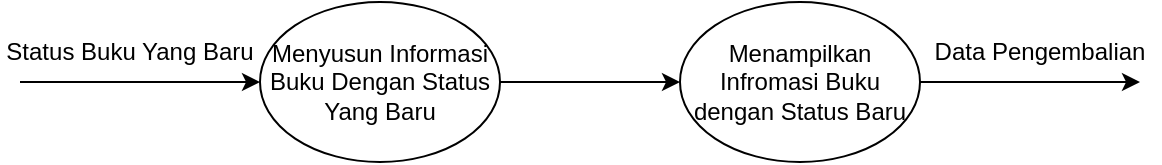 <mxfile version="24.4.0" type="github">
  <diagram name="Page-1" id="reGj1-QYna-Ltqa6kE-x">
    <mxGraphModel dx="1134" dy="649" grid="1" gridSize="10" guides="1" tooltips="1" connect="1" arrows="1" fold="1" page="1" pageScale="1" pageWidth="850" pageHeight="1100" math="0" shadow="0">
      <root>
        <mxCell id="0" />
        <mxCell id="1" parent="0" />
        <mxCell id="vihW_l98AV0LsORb0lkp-5" style="edgeStyle=orthogonalEdgeStyle;rounded=0;orthogonalLoop=1;jettySize=auto;html=1;entryX=0;entryY=0.5;entryDx=0;entryDy=0;" edge="1" parent="1" source="vihW_l98AV0LsORb0lkp-1" target="vihW_l98AV0LsORb0lkp-4">
          <mxGeometry relative="1" as="geometry" />
        </mxCell>
        <mxCell id="vihW_l98AV0LsORb0lkp-1" value="Menyusun Informasi Buku Dengan Status Yang Baru" style="ellipse;whiteSpace=wrap;html=1;" vertex="1" parent="1">
          <mxGeometry x="160" y="200" width="120" height="80" as="geometry" />
        </mxCell>
        <mxCell id="vihW_l98AV0LsORb0lkp-2" value="" style="endArrow=classic;html=1;rounded=0;" edge="1" parent="1" target="vihW_l98AV0LsORb0lkp-1">
          <mxGeometry width="50" height="50" relative="1" as="geometry">
            <mxPoint x="40" y="240" as="sourcePoint" />
            <mxPoint x="430" y="210" as="targetPoint" />
          </mxGeometry>
        </mxCell>
        <mxCell id="vihW_l98AV0LsORb0lkp-3" value="Status Buku Yang Baru" style="text;html=1;align=center;verticalAlign=middle;whiteSpace=wrap;rounded=0;" vertex="1" parent="1">
          <mxGeometry x="30" y="210" width="130" height="30" as="geometry" />
        </mxCell>
        <mxCell id="vihW_l98AV0LsORb0lkp-6" style="edgeStyle=orthogonalEdgeStyle;rounded=0;orthogonalLoop=1;jettySize=auto;html=1;" edge="1" parent="1" source="vihW_l98AV0LsORb0lkp-4">
          <mxGeometry relative="1" as="geometry">
            <mxPoint x="600" y="240" as="targetPoint" />
          </mxGeometry>
        </mxCell>
        <mxCell id="vihW_l98AV0LsORb0lkp-4" value="Menampilkan Infromasi Buku dengan Status Baru" style="ellipse;whiteSpace=wrap;html=1;" vertex="1" parent="1">
          <mxGeometry x="370" y="200" width="120" height="80" as="geometry" />
        </mxCell>
        <mxCell id="vihW_l98AV0LsORb0lkp-7" value="Data Pengembalian" style="text;html=1;align=center;verticalAlign=middle;whiteSpace=wrap;rounded=0;" vertex="1" parent="1">
          <mxGeometry x="490" y="210" width="120" height="30" as="geometry" />
        </mxCell>
      </root>
    </mxGraphModel>
  </diagram>
</mxfile>
